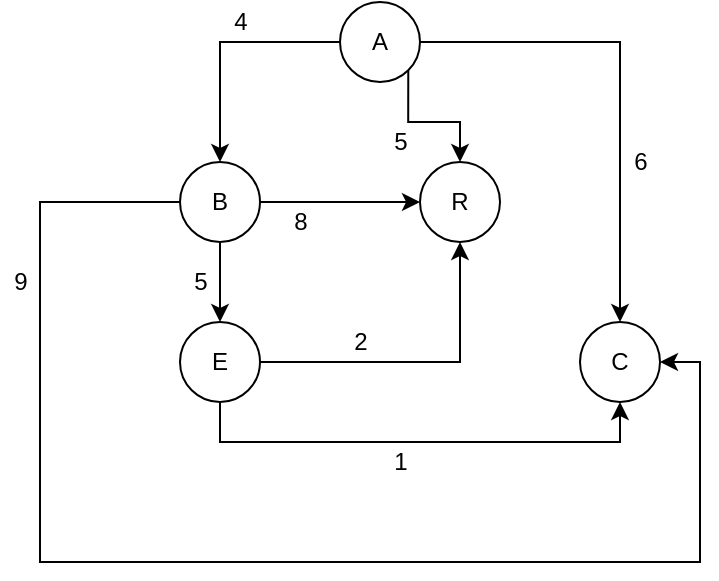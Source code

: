 <mxfile version="14.8.3" type="github">
  <diagram id="mHQb_iu14OJVqmuolFHd" name="Page-1">
    <mxGraphModel dx="970" dy="657" grid="1" gridSize="10" guides="1" tooltips="1" connect="1" arrows="1" fold="1" page="1" pageScale="1" pageWidth="827" pageHeight="1169" math="0" shadow="0">
      <root>
        <mxCell id="0" />
        <mxCell id="1" parent="0" />
        <mxCell id="ZZ6nd3A8es1jyBLQXkn4-6" style="edgeStyle=orthogonalEdgeStyle;rounded=0;orthogonalLoop=1;jettySize=auto;html=1;exitX=0;exitY=0.5;exitDx=0;exitDy=0;" edge="1" parent="1" source="ZZ6nd3A8es1jyBLQXkn4-1" target="ZZ6nd3A8es1jyBLQXkn4-3">
          <mxGeometry relative="1" as="geometry" />
        </mxCell>
        <mxCell id="ZZ6nd3A8es1jyBLQXkn4-10" style="edgeStyle=orthogonalEdgeStyle;rounded=0;orthogonalLoop=1;jettySize=auto;html=1;exitX=1;exitY=1;exitDx=0;exitDy=0;" edge="1" parent="1" source="ZZ6nd3A8es1jyBLQXkn4-1" target="ZZ6nd3A8es1jyBLQXkn4-2">
          <mxGeometry relative="1" as="geometry" />
        </mxCell>
        <mxCell id="ZZ6nd3A8es1jyBLQXkn4-11" style="edgeStyle=orthogonalEdgeStyle;rounded=0;orthogonalLoop=1;jettySize=auto;html=1;exitX=1;exitY=0.5;exitDx=0;exitDy=0;" edge="1" parent="1" source="ZZ6nd3A8es1jyBLQXkn4-1" target="ZZ6nd3A8es1jyBLQXkn4-5">
          <mxGeometry relative="1" as="geometry" />
        </mxCell>
        <mxCell id="ZZ6nd3A8es1jyBLQXkn4-1" value="A" style="ellipse;whiteSpace=wrap;html=1;aspect=fixed;" vertex="1" parent="1">
          <mxGeometry x="360" y="80" width="40" height="40" as="geometry" />
        </mxCell>
        <mxCell id="ZZ6nd3A8es1jyBLQXkn4-2" value="R" style="ellipse;whiteSpace=wrap;html=1;aspect=fixed;" vertex="1" parent="1">
          <mxGeometry x="400" y="160" width="40" height="40" as="geometry" />
        </mxCell>
        <mxCell id="ZZ6nd3A8es1jyBLQXkn4-7" style="edgeStyle=orthogonalEdgeStyle;rounded=0;orthogonalLoop=1;jettySize=auto;html=1;exitX=0.5;exitY=1;exitDx=0;exitDy=0;" edge="1" parent="1" source="ZZ6nd3A8es1jyBLQXkn4-3" target="ZZ6nd3A8es1jyBLQXkn4-4">
          <mxGeometry relative="1" as="geometry" />
        </mxCell>
        <mxCell id="ZZ6nd3A8es1jyBLQXkn4-9" style="edgeStyle=orthogonalEdgeStyle;rounded=0;orthogonalLoop=1;jettySize=auto;html=1;exitX=1;exitY=0.5;exitDx=0;exitDy=0;entryX=0;entryY=0.5;entryDx=0;entryDy=0;" edge="1" parent="1" source="ZZ6nd3A8es1jyBLQXkn4-3" target="ZZ6nd3A8es1jyBLQXkn4-2">
          <mxGeometry relative="1" as="geometry" />
        </mxCell>
        <mxCell id="ZZ6nd3A8es1jyBLQXkn4-23" style="edgeStyle=orthogonalEdgeStyle;rounded=0;orthogonalLoop=1;jettySize=auto;html=1;exitX=0;exitY=0.5;exitDx=0;exitDy=0;entryX=1;entryY=0.5;entryDx=0;entryDy=0;" edge="1" parent="1" source="ZZ6nd3A8es1jyBLQXkn4-3" target="ZZ6nd3A8es1jyBLQXkn4-5">
          <mxGeometry relative="1" as="geometry">
            <Array as="points">
              <mxPoint x="210" y="180" />
              <mxPoint x="210" y="360" />
              <mxPoint x="540" y="360" />
              <mxPoint x="540" y="260" />
            </Array>
          </mxGeometry>
        </mxCell>
        <mxCell id="ZZ6nd3A8es1jyBLQXkn4-3" value="B" style="ellipse;whiteSpace=wrap;html=1;aspect=fixed;" vertex="1" parent="1">
          <mxGeometry x="280" y="160" width="40" height="40" as="geometry" />
        </mxCell>
        <mxCell id="ZZ6nd3A8es1jyBLQXkn4-8" style="edgeStyle=orthogonalEdgeStyle;rounded=0;orthogonalLoop=1;jettySize=auto;html=1;exitX=1;exitY=0.5;exitDx=0;exitDy=0;entryX=0.5;entryY=1;entryDx=0;entryDy=0;" edge="1" parent="1" source="ZZ6nd3A8es1jyBLQXkn4-4" target="ZZ6nd3A8es1jyBLQXkn4-2">
          <mxGeometry relative="1" as="geometry" />
        </mxCell>
        <mxCell id="ZZ6nd3A8es1jyBLQXkn4-12" style="edgeStyle=orthogonalEdgeStyle;rounded=0;orthogonalLoop=1;jettySize=auto;html=1;exitX=0.5;exitY=1;exitDx=0;exitDy=0;entryX=0.5;entryY=1;entryDx=0;entryDy=0;" edge="1" parent="1" source="ZZ6nd3A8es1jyBLQXkn4-4" target="ZZ6nd3A8es1jyBLQXkn4-5">
          <mxGeometry relative="1" as="geometry" />
        </mxCell>
        <mxCell id="ZZ6nd3A8es1jyBLQXkn4-4" value="E" style="ellipse;whiteSpace=wrap;html=1;aspect=fixed;" vertex="1" parent="1">
          <mxGeometry x="280" y="240" width="40" height="40" as="geometry" />
        </mxCell>
        <mxCell id="ZZ6nd3A8es1jyBLQXkn4-5" value="C" style="ellipse;whiteSpace=wrap;html=1;aspect=fixed;" vertex="1" parent="1">
          <mxGeometry x="480" y="240" width="40" height="40" as="geometry" />
        </mxCell>
        <mxCell id="ZZ6nd3A8es1jyBLQXkn4-14" value="1" style="text;html=1;align=center;verticalAlign=middle;resizable=0;points=[];autosize=1;strokeColor=none;" vertex="1" parent="1">
          <mxGeometry x="380" y="300" width="20" height="20" as="geometry" />
        </mxCell>
        <mxCell id="ZZ6nd3A8es1jyBLQXkn4-15" value="2" style="text;html=1;align=center;verticalAlign=middle;resizable=0;points=[];autosize=1;strokeColor=none;" vertex="1" parent="1">
          <mxGeometry x="360" y="240" width="20" height="20" as="geometry" />
        </mxCell>
        <mxCell id="ZZ6nd3A8es1jyBLQXkn4-16" value="6" style="text;html=1;align=center;verticalAlign=middle;resizable=0;points=[];autosize=1;strokeColor=none;" vertex="1" parent="1">
          <mxGeometry x="500" y="150" width="20" height="20" as="geometry" />
        </mxCell>
        <mxCell id="ZZ6nd3A8es1jyBLQXkn4-17" value="5" style="text;html=1;align=center;verticalAlign=middle;resizable=0;points=[];autosize=1;strokeColor=none;" vertex="1" parent="1">
          <mxGeometry x="380" y="140" width="20" height="20" as="geometry" />
        </mxCell>
        <mxCell id="ZZ6nd3A8es1jyBLQXkn4-18" value="8" style="text;html=1;align=center;verticalAlign=middle;resizable=0;points=[];autosize=1;strokeColor=none;" vertex="1" parent="1">
          <mxGeometry x="330" y="180" width="20" height="20" as="geometry" />
        </mxCell>
        <mxCell id="ZZ6nd3A8es1jyBLQXkn4-19" value="4" style="text;html=1;align=center;verticalAlign=middle;resizable=0;points=[];autosize=1;strokeColor=none;" vertex="1" parent="1">
          <mxGeometry x="300" y="80" width="20" height="20" as="geometry" />
        </mxCell>
        <mxCell id="ZZ6nd3A8es1jyBLQXkn4-20" value="9" style="text;html=1;align=center;verticalAlign=middle;resizable=0;points=[];autosize=1;strokeColor=none;" vertex="1" parent="1">
          <mxGeometry x="190" y="210" width="20" height="20" as="geometry" />
        </mxCell>
        <mxCell id="ZZ6nd3A8es1jyBLQXkn4-22" value="5" style="text;html=1;align=center;verticalAlign=middle;resizable=0;points=[];autosize=1;strokeColor=none;" vertex="1" parent="1">
          <mxGeometry x="280" y="210" width="20" height="20" as="geometry" />
        </mxCell>
      </root>
    </mxGraphModel>
  </diagram>
</mxfile>
